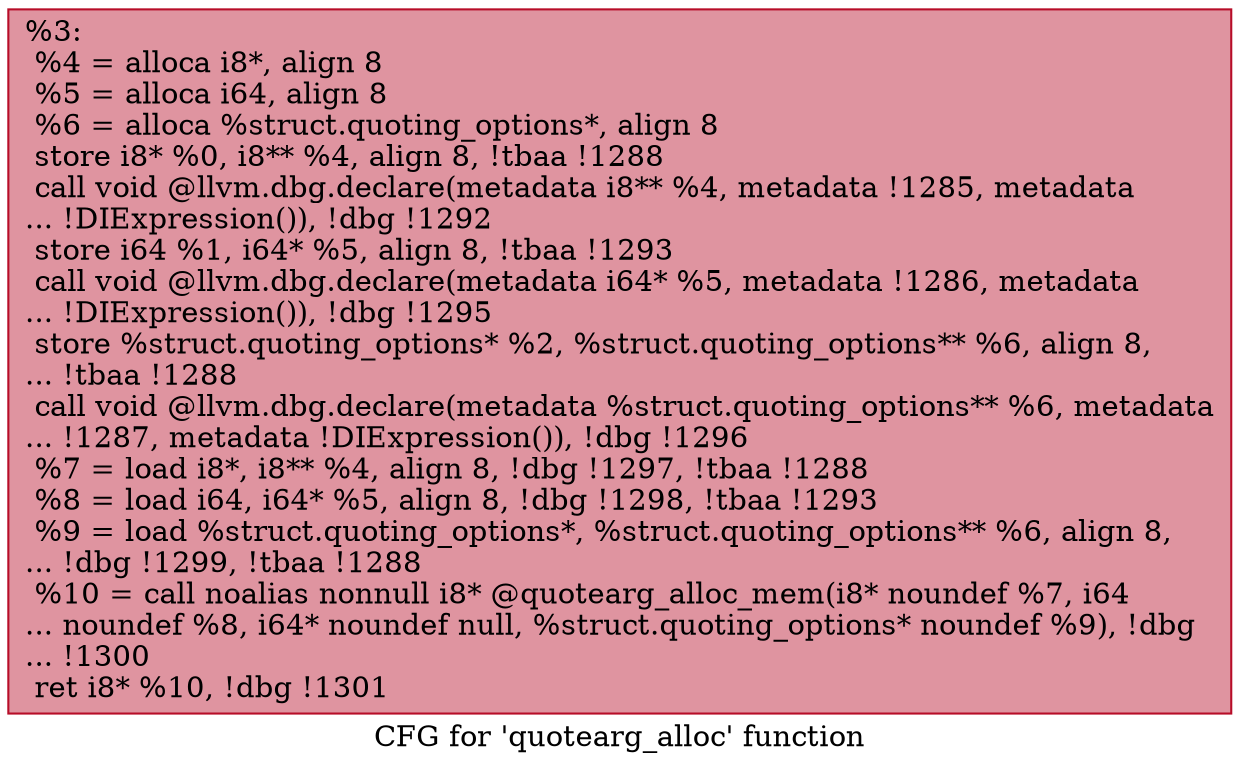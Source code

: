 digraph "CFG for 'quotearg_alloc' function" {
	label="CFG for 'quotearg_alloc' function";

	Node0x26def00 [shape=record,color="#b70d28ff", style=filled, fillcolor="#b70d2870",label="{%3:\l  %4 = alloca i8*, align 8\l  %5 = alloca i64, align 8\l  %6 = alloca %struct.quoting_options*, align 8\l  store i8* %0, i8** %4, align 8, !tbaa !1288\l  call void @llvm.dbg.declare(metadata i8** %4, metadata !1285, metadata\l... !DIExpression()), !dbg !1292\l  store i64 %1, i64* %5, align 8, !tbaa !1293\l  call void @llvm.dbg.declare(metadata i64* %5, metadata !1286, metadata\l... !DIExpression()), !dbg !1295\l  store %struct.quoting_options* %2, %struct.quoting_options** %6, align 8,\l... !tbaa !1288\l  call void @llvm.dbg.declare(metadata %struct.quoting_options** %6, metadata\l... !1287, metadata !DIExpression()), !dbg !1296\l  %7 = load i8*, i8** %4, align 8, !dbg !1297, !tbaa !1288\l  %8 = load i64, i64* %5, align 8, !dbg !1298, !tbaa !1293\l  %9 = load %struct.quoting_options*, %struct.quoting_options** %6, align 8,\l... !dbg !1299, !tbaa !1288\l  %10 = call noalias nonnull i8* @quotearg_alloc_mem(i8* noundef %7, i64\l... noundef %8, i64* noundef null, %struct.quoting_options* noundef %9), !dbg\l... !1300\l  ret i8* %10, !dbg !1301\l}"];
}
